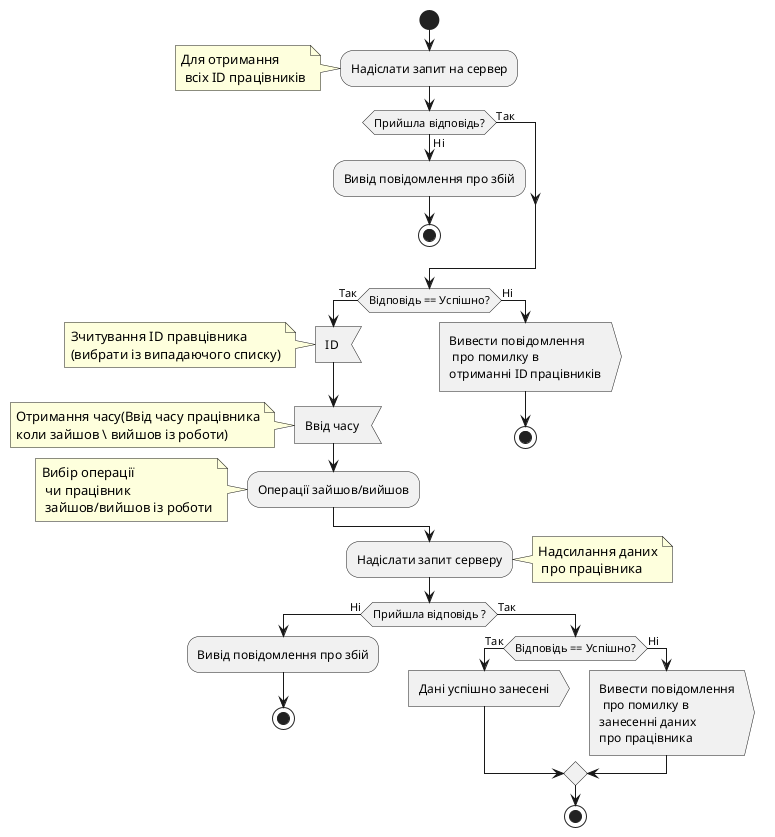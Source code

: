 @startuml
start 
    :Надіслати запит на сервер;
      note left: Для отримання\n всіх ID працівників
    if(Прийшла відповідь?) then (Ні)
     :Вивід повідомлення про збій;
    stop
    else (Так)   
    endif   
        if(Відповідь == Успішно?) then (Так)
        :ID <
         note left: Зчитування ID правцівника\n(вибрати із випадаючого списку)
        
    :Ввід часу < 
    note left: Отримання часу(Ввід часу працівника\nколи зайшов \ вийшов із роботи)
    :Операції зайшов/вийшов;
      note left: Вибір операції\n чи працівник\n зайшов/вийшов із роботи
    else (Ні)
    :Вивести повідомлення\n про помилку в \nотриманні ID працівників> 
    stop
   endif  
    :Надіслати запит серверу;
     note right: Надсилання даних\n про працівника
    if(Прийшла відповідь ?) then (Ні)
    :Вивід повідомлення про збій;
    stop
    else (Так) 
    if(Відповідь == Успішно?) then (Так)
    :Дані успішно занесені>
    else (Ні)
    :Вивести повідомлення\n про помилку в \nзанесенні даних \nпро працівника>
    endif

stop
@enduml
